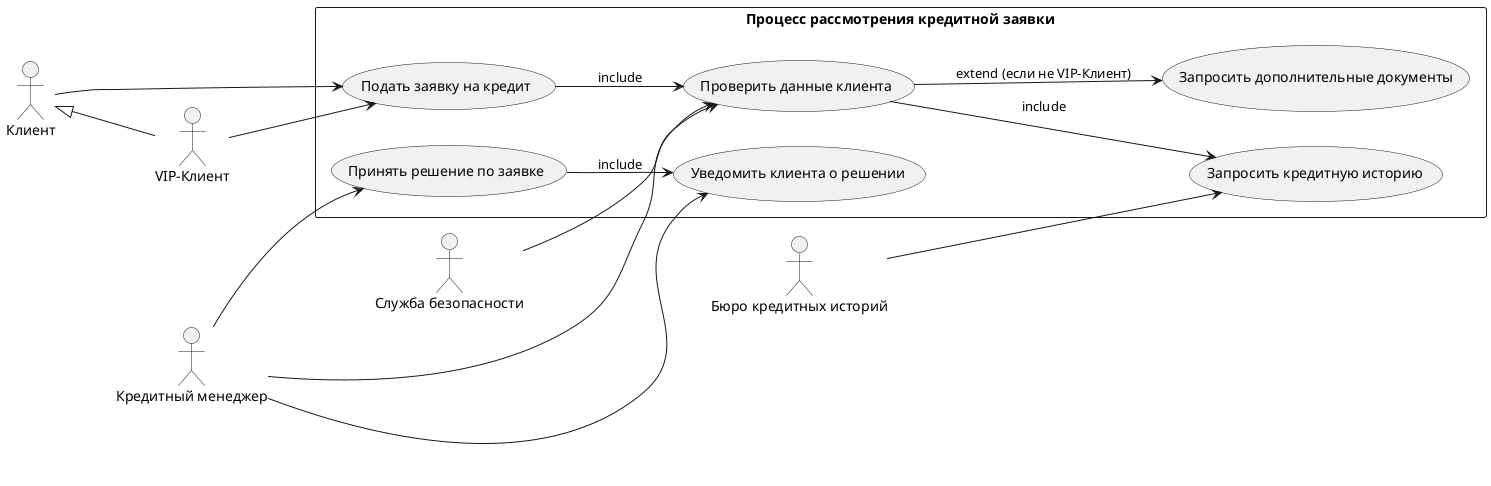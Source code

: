 @startuml
left to right direction
actor "Клиент" as Client 
actor "VIP-Клиент" as VIP
actor "Кредитный менеджер" as Manager
actor "Служба безопасности" as Security
actor "Бюро кредитных историй" as  BKI

rectangle "Процесс рассмотрения кредитной заявки" {
(Подать заявку на кредит) as UC1 
(Проверить данные клиента) as UC2
(Запросить кредитную историю) as UC3 
(Принять решение по заявке) as UC4
(Уведомить клиента о решении) as UC5
(Запросить дополнительные документы) as UC6
}

Client --> UC1

VIP --> UC1

Client <|-- VIP

Manager --> UC2

Manager --> UC4

Manager --> UC5

Security --> UC2

BKI --> UC3


UC1 --> UC2: include

UC2 --> UC3 : include

UC4 --> UC5 : include

UC2 --> UC6 : extend (если не VIP-Клиент)


@enduml